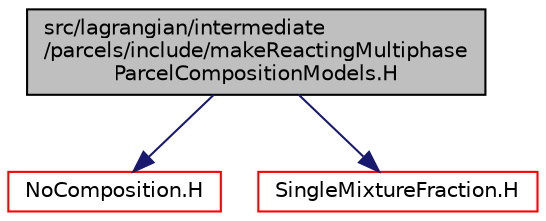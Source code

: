 digraph "src/lagrangian/intermediate/parcels/include/makeReactingMultiphaseParcelCompositionModels.H"
{
  bgcolor="transparent";
  edge [fontname="Helvetica",fontsize="10",labelfontname="Helvetica",labelfontsize="10"];
  node [fontname="Helvetica",fontsize="10",shape=record];
  Node1 [label="src/lagrangian/intermediate\l/parcels/include/makeReactingMultiphase\lParcelCompositionModels.H",height=0.2,width=0.4,color="black", fillcolor="grey75", style="filled", fontcolor="black"];
  Node1 -> Node2 [color="midnightblue",fontsize="10",style="solid",fontname="Helvetica"];
  Node2 [label="NoComposition.H",height=0.2,width=0.4,color="red",URL="$a06826.html"];
  Node1 -> Node3 [color="midnightblue",fontsize="10",style="solid",fontname="Helvetica"];
  Node3 [label="SingleMixtureFraction.H",height=0.2,width=0.4,color="red",URL="$a06828.html"];
}
